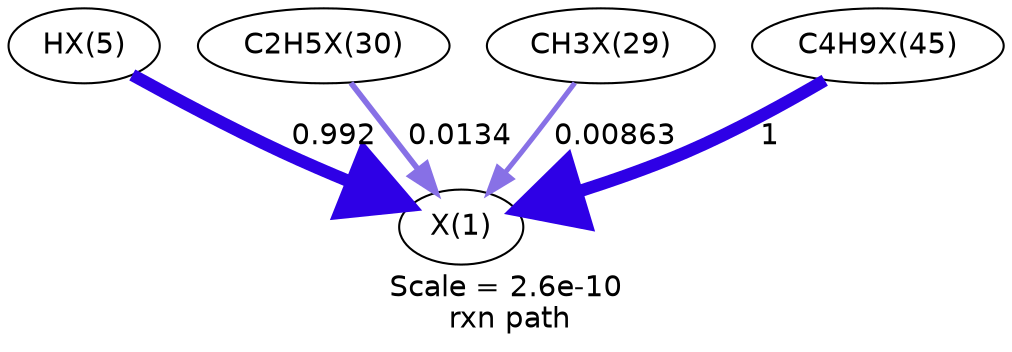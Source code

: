 digraph reaction_paths {
center=1;
s43 -> s42[fontname="Helvetica", style="setlinewidth(5.99)", arrowsize=3, color="0.7, 1.49, 0.9"
, label=" 0.992"];
s47 -> s42[fontname="Helvetica", style="setlinewidth(2.75)", arrowsize=1.37, color="0.7, 0.513, 0.9"
, label=" 0.0134"];
s46 -> s42[fontname="Helvetica", style="setlinewidth(2.41)", arrowsize=1.21, color="0.7, 0.509, 0.9"
, label=" 0.00863"];
s56 -> s42[fontname="Helvetica", style="setlinewidth(6)", arrowsize=3, color="0.7, 1.5, 0.9"
, label=" 1"];
s42 [ fontname="Helvetica", label="X(1)"];
s43 [ fontname="Helvetica", label="HX(5)"];
s46 [ fontname="Helvetica", label="CH3X(29)"];
s47 [ fontname="Helvetica", label="C2H5X(30)"];
s56 [ fontname="Helvetica", label="C4H9X(45)"];
 label = "Scale = 2.6e-10\l rxn path";
 fontname = "Helvetica";
}
